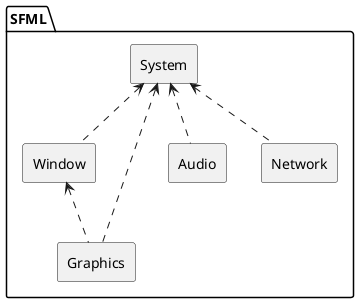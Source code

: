 {
  "sha1": "icidkygdtwvcu5zgenrq9bymffawvh8",
  "insertion": {
    "when": "2024-06-03T18:59:30.569Z",
    "user": "plantuml@gmail.com"
  }
}
@startuml
skinparam shadowing false

package SFML {
rectangle System
rectangle Window
rectangle Graphics
rectangle Audio
rectangle Network
}
System <.. Window
Window <.. Graphics
System <.. Graphics
System <.. Audio
System <.. Network
@enduml
